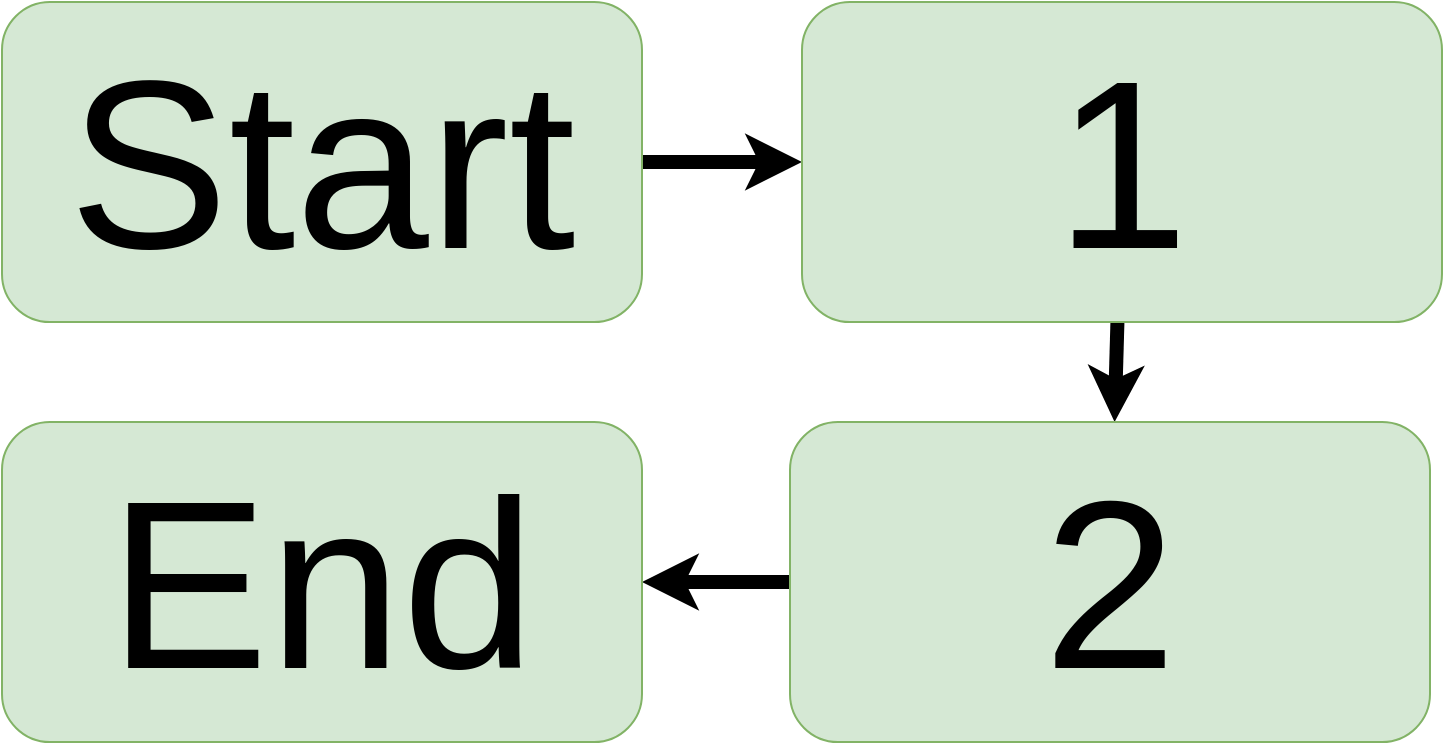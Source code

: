 <mxfile>
    <diagram id="fCimx1GJq0HXRdE6dDuQ" name="Page-1">
        <mxGraphModel dx="1951" dy="1378" grid="1" gridSize="10" guides="1" tooltips="1" connect="1" arrows="1" fold="1" page="1" pageScale="1" pageWidth="827" pageHeight="1169" math="0" shadow="0">
            <root>
                <mxCell id="0"/>
                <mxCell id="1" parent="0"/>
                <mxCell id="4" value="" style="edgeStyle=none;html=1;fontSize=120;strokeWidth=7;" parent="1" source="2" target="3" edge="1">
                    <mxGeometry relative="1" as="geometry"/>
                </mxCell>
                <mxCell id="2" value="&lt;font style=&quot;font-size: 120px&quot;&gt;Start&lt;/font&gt;" style="rounded=1;whiteSpace=wrap;html=1;fillColor=#d5e8d4;strokeColor=#82b366;" parent="1" vertex="1">
                    <mxGeometry x="20" y="20" width="320" height="160" as="geometry"/>
                </mxCell>
                <mxCell id="6" value="" style="edgeStyle=none;html=1;fontSize=120;strokeWidth=7;" parent="1" source="3" target="5" edge="1">
                    <mxGeometry relative="1" as="geometry"/>
                </mxCell>
                <mxCell id="3" value="&lt;font style=&quot;font-size: 120px&quot;&gt;1&lt;/font&gt;" style="rounded=1;whiteSpace=wrap;html=1;fillColor=#d5e8d4;strokeColor=#82b366;" parent="1" vertex="1">
                    <mxGeometry x="420" y="20" width="320" height="160" as="geometry"/>
                </mxCell>
                <mxCell id="8" value="" style="edgeStyle=none;html=1;fontSize=120;strokeWidth=7;" parent="1" source="5" target="7" edge="1">
                    <mxGeometry relative="1" as="geometry"/>
                </mxCell>
                <mxCell id="5" value="&lt;span style=&quot;font-size: 120px&quot;&gt;2&lt;/span&gt;" style="rounded=1;whiteSpace=wrap;html=1;fillColor=#d5e8d4;strokeColor=#82b366;" parent="1" vertex="1">
                    <mxGeometry x="414" y="230" width="320" height="160" as="geometry"/>
                </mxCell>
                <mxCell id="7" value="&lt;span style=&quot;font-size: 120px&quot;&gt;End&lt;/span&gt;" style="rounded=1;whiteSpace=wrap;html=1;fillColor=#d5e8d4;strokeColor=#82b366;" parent="1" vertex="1">
                    <mxGeometry x="20" y="230" width="320" height="160" as="geometry"/>
                </mxCell>
            </root>
        </mxGraphModel>
    </diagram>
</mxfile>